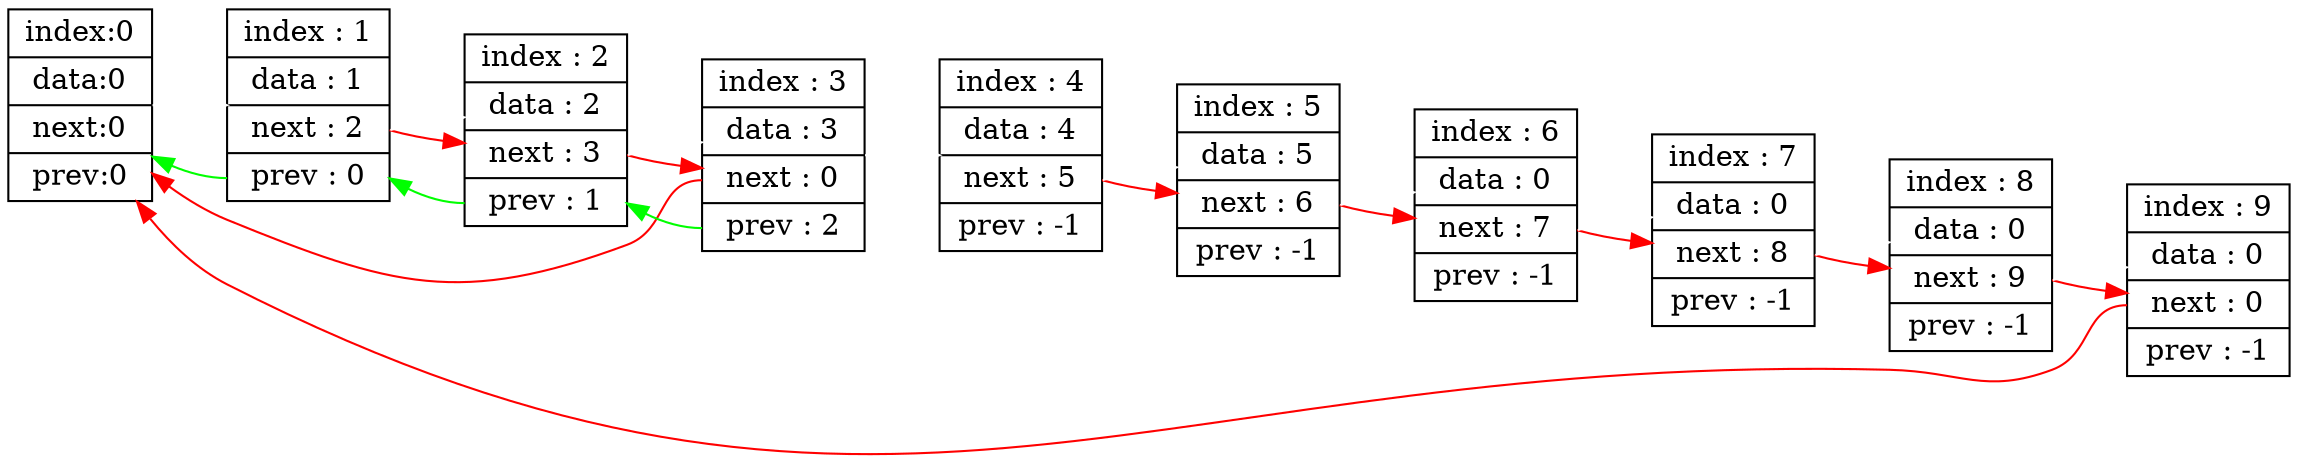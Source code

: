 # This is automatically generated dump of list
digraph D
    {
    rankdir=LR;
    node [shape=record];


    node0[label = "index:0 | data:0 | next:0 | prev:0"];

    node1[shape=record label = "<i> index : 1 | <d> data : 1 | <n> next : 2 | <p> prev : 0"];
    node1:<n> -> node2 [color=red constraint=false];
    node1:<p> -> node0 [color=green constraint=false];

    node2[shape=record label = "<i> index : 2 | <d> data : 2 | <n> next : 3 | <p> prev : 1"];
    node2:<n> -> node3 [color=red constraint=false];
    node2:<p> -> node1 [color=green constraint=false];

    node3[shape=record label = "<i> index : 3 | <d> data : 3 | <n> next : 0 | <p> prev : 2"];
    node3:<n> -> node0 [color=red constraint=false];
    node3:<p> -> node2 [color=green constraint=false];

    node4[shape=record label = "<i> index : 4 | <d> data : 4 | <n> next : 5 | <p> prev : -1"];
    node4:<n> -> node5 [color=red constraint=false];
    node5[shape=record label = "<i> index : 5 | <d> data : 5 | <n> next : 6 | <p> prev : -1"];
    node5:<n> -> node6 [color=red constraint=false];
    node6[shape=record label = "<i> index : 6 | <d> data : 0 | <n> next : 7 | <p> prev : -1"];
    node6:<n> -> node7 [color=red constraint=false];
    node7[shape=record label = "<i> index : 7 | <d> data : 0 | <n> next : 8 | <p> prev : -1"];
    node7:<n> -> node8 [color=red constraint=false];
    node8[shape=record label = "<i> index : 8 | <d> data : 0 | <n> next : 9 | <p> prev : -1"];
    node8:<n> -> node9 [color=red constraint=false];
    node9[shape=record label = "<i> index : 9 | <d> data : 0 | <n> next : 0 | <p> prev : -1"];
    node9:<n> -> node0 [color=red constraint=false];
        {
        edge[color=white]
        node0 -> node1
        node1 -> node2
        node2 -> node3
        node3 -> node4
        node4 -> node5
        node5 -> node6
        node6 -> node7
        node7 -> node8
        node8 -> node9
        }

    }
